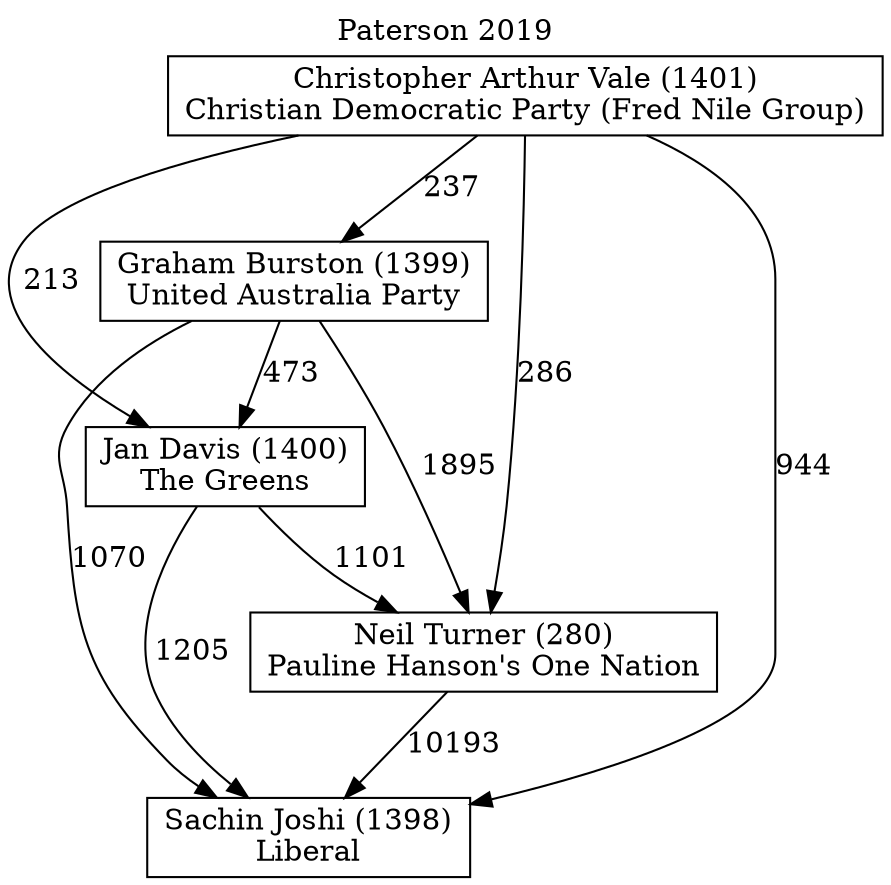 // House preference flow
digraph "Sachin Joshi (1398)_Paterson_2019" {
	graph [label="Paterson 2019" labelloc=t mclimit=10]
	node [shape=box]
	"Sachin Joshi (1398)" [label="Sachin Joshi (1398)
Liberal"]
	"Neil Turner (280)" [label="Neil Turner (280)
Pauline Hanson's One Nation"]
	"Jan Davis (1400)" [label="Jan Davis (1400)
The Greens"]
	"Graham Burston (1399)" [label="Graham Burston (1399)
United Australia Party"]
	"Christopher Arthur Vale (1401)" [label="Christopher Arthur Vale (1401)
Christian Democratic Party (Fred Nile Group)"]
	"Neil Turner (280)" -> "Sachin Joshi (1398)" [label=10193]
	"Jan Davis (1400)" -> "Neil Turner (280)" [label=1101]
	"Graham Burston (1399)" -> "Jan Davis (1400)" [label=473]
	"Christopher Arthur Vale (1401)" -> "Graham Burston (1399)" [label=237]
	"Jan Davis (1400)" -> "Sachin Joshi (1398)" [label=1205]
	"Graham Burston (1399)" -> "Sachin Joshi (1398)" [label=1070]
	"Christopher Arthur Vale (1401)" -> "Sachin Joshi (1398)" [label=944]
	"Christopher Arthur Vale (1401)" -> "Jan Davis (1400)" [label=213]
	"Graham Burston (1399)" -> "Neil Turner (280)" [label=1895]
	"Christopher Arthur Vale (1401)" -> "Neil Turner (280)" [label=286]
}
